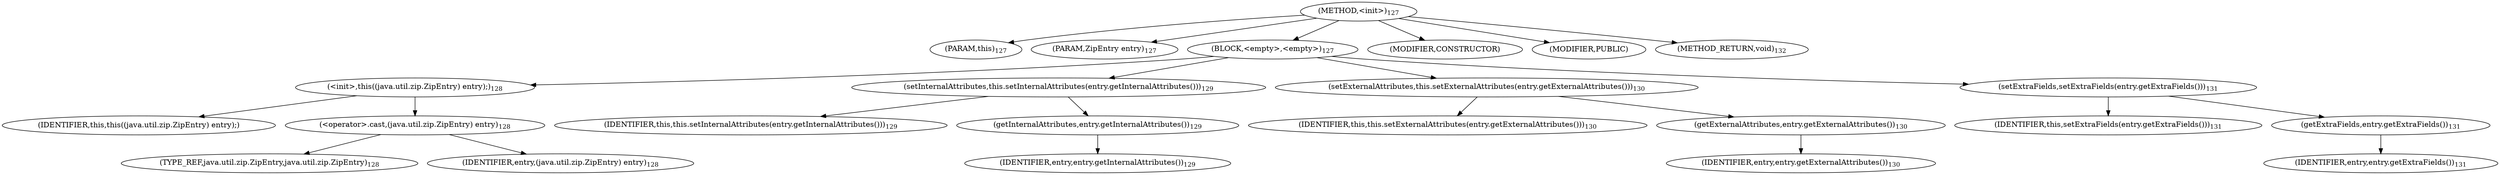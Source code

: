 digraph "&lt;init&gt;" {  
"207" [label = <(METHOD,&lt;init&gt;)<SUB>127</SUB>> ]
"16" [label = <(PARAM,this)<SUB>127</SUB>> ]
"208" [label = <(PARAM,ZipEntry entry)<SUB>127</SUB>> ]
"209" [label = <(BLOCK,&lt;empty&gt;,&lt;empty&gt;)<SUB>127</SUB>> ]
"210" [label = <(&lt;init&gt;,this((java.util.zip.ZipEntry) entry);)<SUB>128</SUB>> ]
"15" [label = <(IDENTIFIER,this,this((java.util.zip.ZipEntry) entry);)> ]
"211" [label = <(&lt;operator&gt;.cast,(java.util.zip.ZipEntry) entry)<SUB>128</SUB>> ]
"212" [label = <(TYPE_REF,java.util.zip.ZipEntry,java.util.zip.ZipEntry)<SUB>128</SUB>> ]
"213" [label = <(IDENTIFIER,entry,(java.util.zip.ZipEntry) entry)<SUB>128</SUB>> ]
"214" [label = <(setInternalAttributes,this.setInternalAttributes(entry.getInternalAttributes()))<SUB>129</SUB>> ]
"17" [label = <(IDENTIFIER,this,this.setInternalAttributes(entry.getInternalAttributes()))<SUB>129</SUB>> ]
"215" [label = <(getInternalAttributes,entry.getInternalAttributes())<SUB>129</SUB>> ]
"216" [label = <(IDENTIFIER,entry,entry.getInternalAttributes())<SUB>129</SUB>> ]
"217" [label = <(setExternalAttributes,this.setExternalAttributes(entry.getExternalAttributes()))<SUB>130</SUB>> ]
"18" [label = <(IDENTIFIER,this,this.setExternalAttributes(entry.getExternalAttributes()))<SUB>130</SUB>> ]
"218" [label = <(getExternalAttributes,entry.getExternalAttributes())<SUB>130</SUB>> ]
"219" [label = <(IDENTIFIER,entry,entry.getExternalAttributes())<SUB>130</SUB>> ]
"220" [label = <(setExtraFields,setExtraFields(entry.getExtraFields()))<SUB>131</SUB>> ]
"19" [label = <(IDENTIFIER,this,setExtraFields(entry.getExtraFields()))<SUB>131</SUB>> ]
"221" [label = <(getExtraFields,entry.getExtraFields())<SUB>131</SUB>> ]
"222" [label = <(IDENTIFIER,entry,entry.getExtraFields())<SUB>131</SUB>> ]
"223" [label = <(MODIFIER,CONSTRUCTOR)> ]
"224" [label = <(MODIFIER,PUBLIC)> ]
"225" [label = <(METHOD_RETURN,void)<SUB>132</SUB>> ]
  "207" -> "16" 
  "207" -> "208" 
  "207" -> "209" 
  "207" -> "223" 
  "207" -> "224" 
  "207" -> "225" 
  "209" -> "210" 
  "209" -> "214" 
  "209" -> "217" 
  "209" -> "220" 
  "210" -> "15" 
  "210" -> "211" 
  "211" -> "212" 
  "211" -> "213" 
  "214" -> "17" 
  "214" -> "215" 
  "215" -> "216" 
  "217" -> "18" 
  "217" -> "218" 
  "218" -> "219" 
  "220" -> "19" 
  "220" -> "221" 
  "221" -> "222" 
}
